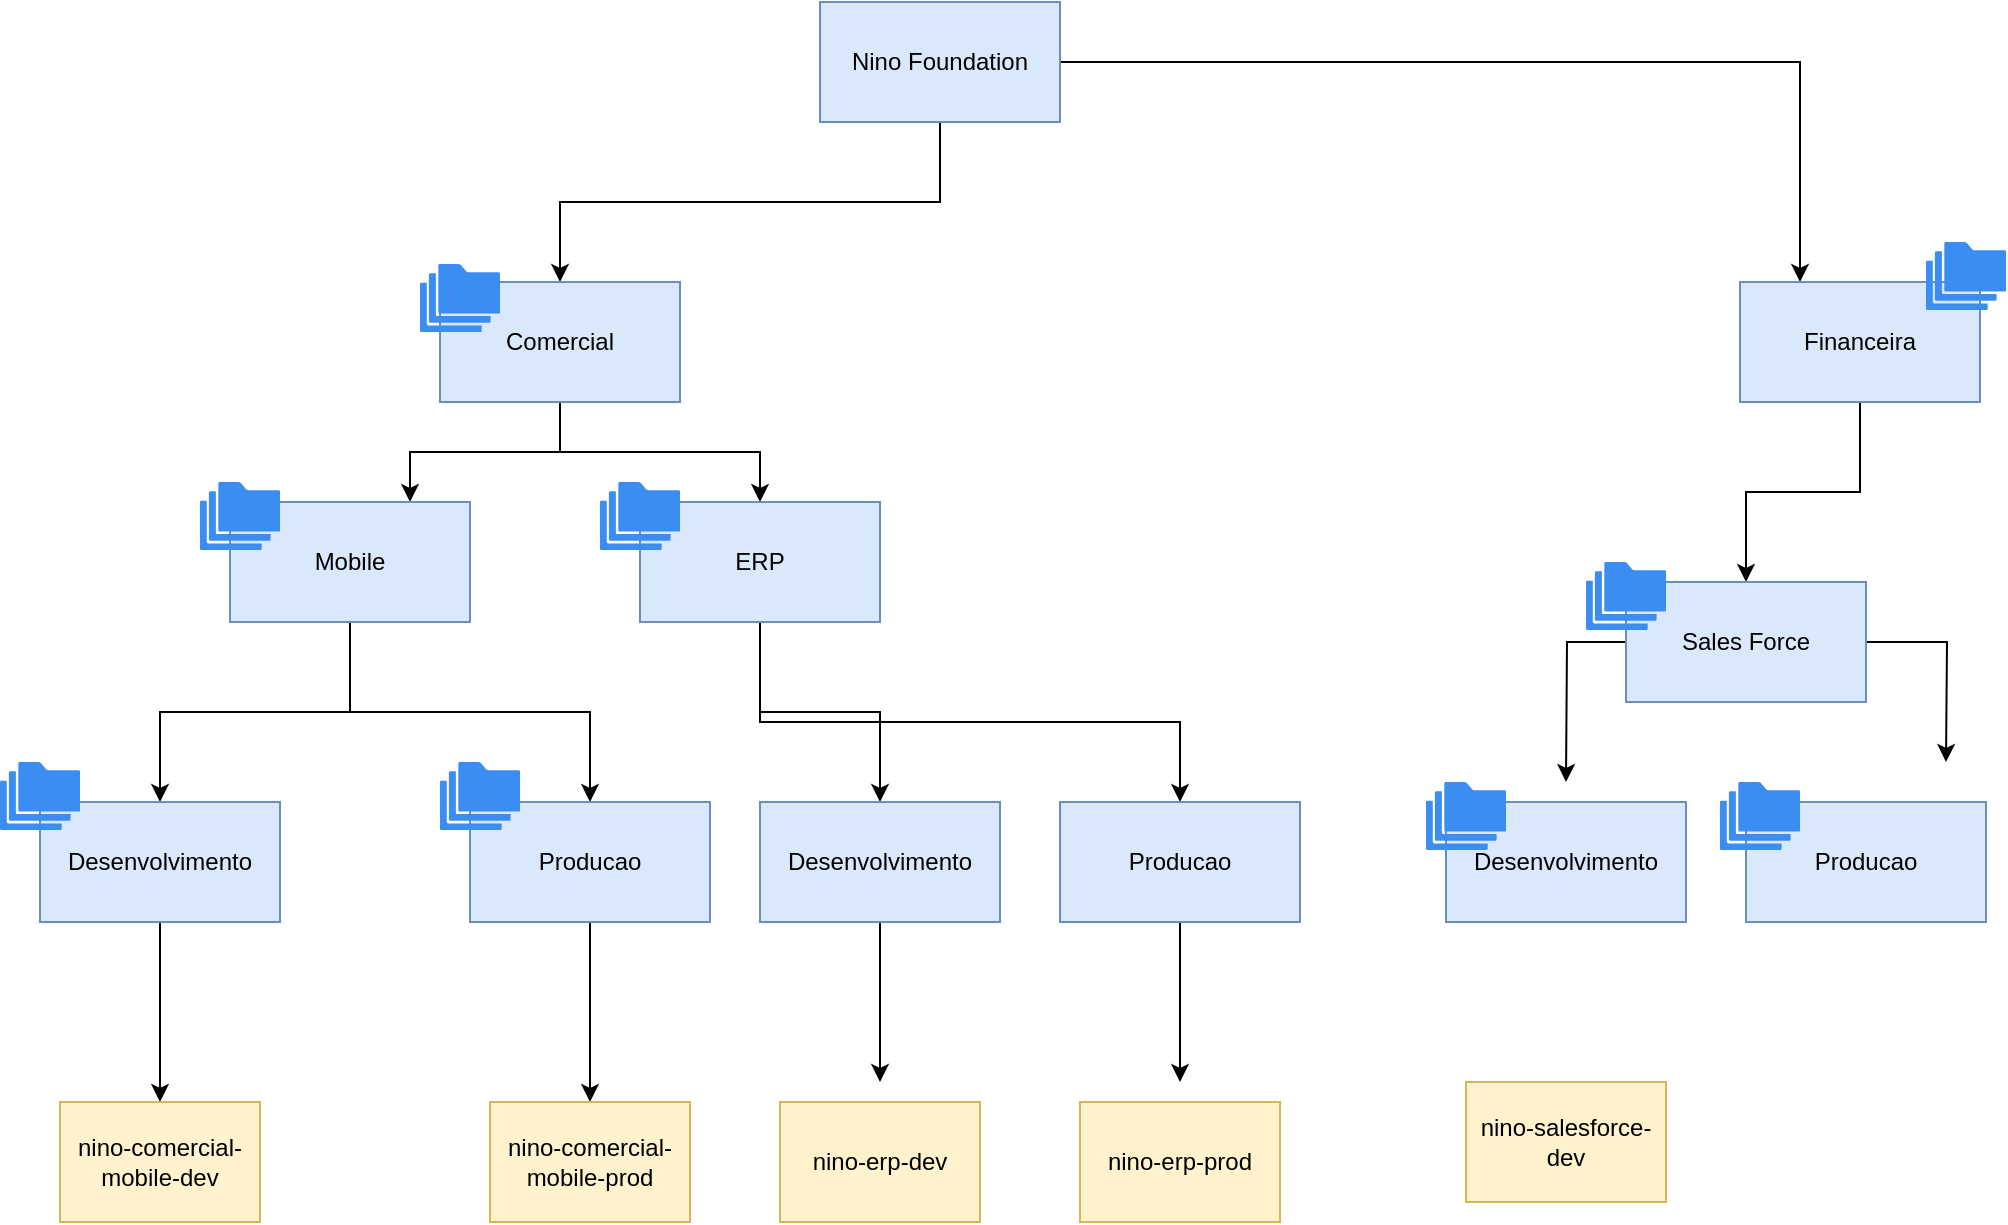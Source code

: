 <mxfile version="20.8.1" type="google" pages="2"><diagram id="OJ75zlZ3bGXf0F_jo_-T" name="organizacao_gcp"><mxGraphModel grid="1" page="1" gridSize="10" guides="1" tooltips="1" connect="1" arrows="1" fold="1" pageScale="1" pageWidth="827" pageHeight="1169" math="0" shadow="0"><root><mxCell id="0"/><mxCell id="1" parent="0"/><mxCell id="lwq8H0B81Pt8OWV8RZo5-4" value="" style="edgeStyle=orthogonalEdgeStyle;rounded=0;orthogonalLoop=1;jettySize=auto;html=1;" edge="1" parent="1" source="lwq8H0B81Pt8OWV8RZo5-1" target="lwq8H0B81Pt8OWV8RZo5-3"><mxGeometry relative="1" as="geometry"><Array as="points"><mxPoint x="507" y="160"/><mxPoint x="317" y="160"/></Array></mxGeometry></mxCell><mxCell id="4tagldR8a85V4j4vMIqo-3" style="edgeStyle=orthogonalEdgeStyle;rounded=0;orthogonalLoop=1;jettySize=auto;html=1;entryX=0.25;entryY=0;entryDx=0;entryDy=0;" edge="1" parent="1" source="lwq8H0B81Pt8OWV8RZo5-1" target="lwq8H0B81Pt8OWV8RZo5-6"><mxGeometry relative="1" as="geometry"/></mxCell><mxCell id="lwq8H0B81Pt8OWV8RZo5-1" value="Nino Foundation" style="rounded=0;whiteSpace=wrap;html=1;fillColor=#dae8fc;strokeColor=#6c8ebf;" vertex="1" parent="1"><mxGeometry x="447" y="60" width="120" height="60" as="geometry"/></mxCell><mxCell id="lwq8H0B81Pt8OWV8RZo5-16" style="edgeStyle=orthogonalEdgeStyle;rounded=0;orthogonalLoop=1;jettySize=auto;html=1;entryX=0.75;entryY=0;entryDx=0;entryDy=0;" edge="1" parent="1" source="lwq8H0B81Pt8OWV8RZo5-3" target="lwq8H0B81Pt8OWV8RZo5-10"><mxGeometry relative="1" as="geometry"/></mxCell><mxCell id="lwq8H0B81Pt8OWV8RZo5-17" style="edgeStyle=orthogonalEdgeStyle;rounded=0;orthogonalLoop=1;jettySize=auto;html=1;" edge="1" parent="1" source="lwq8H0B81Pt8OWV8RZo5-3" target="lwq8H0B81Pt8OWV8RZo5-11"><mxGeometry relative="1" as="geometry"/></mxCell><mxCell id="lwq8H0B81Pt8OWV8RZo5-3" value="Comercial" style="whiteSpace=wrap;html=1;fillColor=#dae8fc;strokeColor=#6c8ebf;rounded=0;" vertex="1" parent="1"><mxGeometry x="257" y="200" width="120" height="60" as="geometry"/></mxCell><mxCell id="4tagldR8a85V4j4vMIqo-4" style="edgeStyle=orthogonalEdgeStyle;rounded=0;orthogonalLoop=1;jettySize=auto;html=1;entryX=0.5;entryY=0;entryDx=0;entryDy=0;" edge="1" parent="1" source="lwq8H0B81Pt8OWV8RZo5-6" target="4tagldR8a85V4j4vMIqo-1"><mxGeometry relative="1" as="geometry"/></mxCell><mxCell id="lwq8H0B81Pt8OWV8RZo5-6" value="Financeira" style="whiteSpace=wrap;html=1;fillColor=#dae8fc;strokeColor=#6c8ebf;rounded=0;" vertex="1" parent="1"><mxGeometry x="907" y="200" width="120" height="60" as="geometry"/></mxCell><mxCell id="lwq8H0B81Pt8OWV8RZo5-8" value="" style="sketch=0;html=1;aspect=fixed;strokeColor=none;shadow=0;align=center;verticalAlign=top;fillColor=#3B8DF1;shape=mxgraph.gcp2.folders" vertex="1" parent="1"><mxGeometry x="247" y="191" width="40" height="34" as="geometry"/></mxCell><mxCell id="lwq8H0B81Pt8OWV8RZo5-9" value="" style="sketch=0;html=1;aspect=fixed;strokeColor=none;shadow=0;align=center;verticalAlign=top;fillColor=#3B8DF1;shape=mxgraph.gcp2.folders" vertex="1" parent="1"><mxGeometry x="1000" y="180" width="40" height="34" as="geometry"/></mxCell><mxCell id="lwq8H0B81Pt8OWV8RZo5-18" style="edgeStyle=orthogonalEdgeStyle;rounded=0;orthogonalLoop=1;jettySize=auto;html=1;entryX=0.5;entryY=0;entryDx=0;entryDy=0;" edge="1" parent="1" source="lwq8H0B81Pt8OWV8RZo5-10" target="lwq8H0B81Pt8OWV8RZo5-12"><mxGeometry relative="1" as="geometry"/></mxCell><mxCell id="lwq8H0B81Pt8OWV8RZo5-19" style="edgeStyle=orthogonalEdgeStyle;rounded=0;orthogonalLoop=1;jettySize=auto;html=1;entryX=0.5;entryY=0;entryDx=0;entryDy=0;" edge="1" parent="1" source="lwq8H0B81Pt8OWV8RZo5-10" target="lwq8H0B81Pt8OWV8RZo5-13"><mxGeometry relative="1" as="geometry"/></mxCell><mxCell id="lwq8H0B81Pt8OWV8RZo5-10" value="Mobile" style="whiteSpace=wrap;html=1;fillColor=#dae8fc;strokeColor=#6c8ebf;rounded=0;" vertex="1" parent="1"><mxGeometry x="152" y="310" width="120" height="60" as="geometry"/></mxCell><mxCell id="lwq8H0B81Pt8OWV8RZo5-20" style="edgeStyle=orthogonalEdgeStyle;rounded=0;orthogonalLoop=1;jettySize=auto;html=1;entryX=0.5;entryY=0;entryDx=0;entryDy=0;" edge="1" parent="1" source="lwq8H0B81Pt8OWV8RZo5-11" target="lwq8H0B81Pt8OWV8RZo5-14"><mxGeometry relative="1" as="geometry"/></mxCell><mxCell id="lwq8H0B81Pt8OWV8RZo5-21" style="edgeStyle=orthogonalEdgeStyle;rounded=0;orthogonalLoop=1;jettySize=auto;html=1;entryX=0.5;entryY=0;entryDx=0;entryDy=0;" edge="1" parent="1" source="lwq8H0B81Pt8OWV8RZo5-11" target="lwq8H0B81Pt8OWV8RZo5-15"><mxGeometry relative="1" as="geometry"><Array as="points"><mxPoint x="417" y="420"/><mxPoint x="627" y="420"/></Array></mxGeometry></mxCell><mxCell id="lwq8H0B81Pt8OWV8RZo5-11" value="ERP" style="whiteSpace=wrap;html=1;fillColor=#dae8fc;strokeColor=#6c8ebf;rounded=0;" vertex="1" parent="1"><mxGeometry x="357" y="310" width="120" height="60" as="geometry"/></mxCell><mxCell id="lwq8H0B81Pt8OWV8RZo5-23" value="" style="edgeStyle=orthogonalEdgeStyle;rounded=0;orthogonalLoop=1;jettySize=auto;html=1;" edge="1" parent="1" source="lwq8H0B81Pt8OWV8RZo5-12" target="lwq8H0B81Pt8OWV8RZo5-22"><mxGeometry relative="1" as="geometry"/></mxCell><mxCell id="lwq8H0B81Pt8OWV8RZo5-12" value="Desenvolvimento" style="whiteSpace=wrap;html=1;fillColor=#dae8fc;strokeColor=#6c8ebf;rounded=0;" vertex="1" parent="1"><mxGeometry x="57" y="460" width="120" height="60" as="geometry"/></mxCell><mxCell id="lwq8H0B81Pt8OWV8RZo5-25" style="edgeStyle=orthogonalEdgeStyle;rounded=0;orthogonalLoop=1;jettySize=auto;html=1;" edge="1" parent="1" source="lwq8H0B81Pt8OWV8RZo5-13" target="lwq8H0B81Pt8OWV8RZo5-24"><mxGeometry relative="1" as="geometry"/></mxCell><mxCell id="lwq8H0B81Pt8OWV8RZo5-13" value="Producao" style="whiteSpace=wrap;html=1;fillColor=#dae8fc;strokeColor=#6c8ebf;rounded=0;" vertex="1" parent="1"><mxGeometry x="272" y="460" width="120" height="60" as="geometry"/></mxCell><mxCell id="lwq8H0B81Pt8OWV8RZo5-29" style="edgeStyle=orthogonalEdgeStyle;rounded=0;orthogonalLoop=1;jettySize=auto;html=1;" edge="1" parent="1" source="lwq8H0B81Pt8OWV8RZo5-14"><mxGeometry relative="1" as="geometry"><mxPoint x="477" y="600" as="targetPoint"/></mxGeometry></mxCell><mxCell id="lwq8H0B81Pt8OWV8RZo5-14" value="Desenvolvimento" style="whiteSpace=wrap;html=1;fillColor=#dae8fc;strokeColor=#6c8ebf;rounded=0;" vertex="1" parent="1"><mxGeometry x="417" y="460" width="120" height="60" as="geometry"/></mxCell><mxCell id="lwq8H0B81Pt8OWV8RZo5-30" style="edgeStyle=orthogonalEdgeStyle;rounded=0;orthogonalLoop=1;jettySize=auto;html=1;" edge="1" parent="1" source="lwq8H0B81Pt8OWV8RZo5-15"><mxGeometry relative="1" as="geometry"><mxPoint x="627" y="600" as="targetPoint"/></mxGeometry></mxCell><mxCell id="lwq8H0B81Pt8OWV8RZo5-15" value="Producao" style="whiteSpace=wrap;html=1;fillColor=#dae8fc;strokeColor=#6c8ebf;rounded=0;" vertex="1" parent="1"><mxGeometry x="567" y="460" width="120" height="60" as="geometry"/></mxCell><mxCell id="lwq8H0B81Pt8OWV8RZo5-22" value="nino-comercial-mobile-dev" style="whiteSpace=wrap;html=1;fillColor=#fff2cc;strokeColor=#d6b656;rounded=0;" vertex="1" parent="1"><mxGeometry x="67" y="610" width="100" height="60" as="geometry"/></mxCell><mxCell id="lwq8H0B81Pt8OWV8RZo5-24" value="nino-comercial-mobile-prod" style="whiteSpace=wrap;html=1;fillColor=#fff2cc;strokeColor=#d6b656;rounded=0;" vertex="1" parent="1"><mxGeometry x="282" y="610" width="100" height="60" as="geometry"/></mxCell><mxCell id="lwq8H0B81Pt8OWV8RZo5-26" value="nino-erp-dev" style="whiteSpace=wrap;html=1;fillColor=#fff2cc;strokeColor=#d6b656;rounded=0;" vertex="1" parent="1"><mxGeometry x="427" y="610" width="100" height="60" as="geometry"/></mxCell><mxCell id="lwq8H0B81Pt8OWV8RZo5-27" value="nino-erp-prod" style="whiteSpace=wrap;html=1;fillColor=#fff2cc;strokeColor=#d6b656;rounded=0;" vertex="1" parent="1"><mxGeometry x="577" y="610" width="100" height="60" as="geometry"/></mxCell><mxCell id="lwq8H0B81Pt8OWV8RZo5-31" value="" style="sketch=0;html=1;aspect=fixed;strokeColor=none;shadow=0;align=center;verticalAlign=top;fillColor=#3B8DF1;shape=mxgraph.gcp2.folders" vertex="1" parent="1"><mxGeometry x="137" y="300" width="40" height="34" as="geometry"/></mxCell><mxCell id="lwq8H0B81Pt8OWV8RZo5-32" value="" style="sketch=0;html=1;aspect=fixed;strokeColor=none;shadow=0;align=center;verticalAlign=top;fillColor=#3B8DF1;shape=mxgraph.gcp2.folders" vertex="1" parent="1"><mxGeometry x="337" y="300" width="40" height="34" as="geometry"/></mxCell><mxCell id="lwq8H0B81Pt8OWV8RZo5-33" value="" style="sketch=0;html=1;aspect=fixed;strokeColor=none;shadow=0;align=center;verticalAlign=top;fillColor=#3B8DF1;shape=mxgraph.gcp2.folders" vertex="1" parent="1"><mxGeometry x="37" y="440" width="40" height="34" as="geometry"/></mxCell><mxCell id="lwq8H0B81Pt8OWV8RZo5-34" value="" style="sketch=0;html=1;aspect=fixed;strokeColor=none;shadow=0;align=center;verticalAlign=top;fillColor=#3B8DF1;shape=mxgraph.gcp2.folders" vertex="1" parent="1"><mxGeometry x="257" y="440" width="40" height="34" as="geometry"/></mxCell><mxCell id="4tagldR8a85V4j4vMIqo-9" style="edgeStyle=orthogonalEdgeStyle;rounded=0;orthogonalLoop=1;jettySize=auto;html=1;" edge="1" parent="1" source="4tagldR8a85V4j4vMIqo-1"><mxGeometry relative="1" as="geometry"><mxPoint x="820" y="450" as="targetPoint"/></mxGeometry></mxCell><mxCell id="4tagldR8a85V4j4vMIqo-10" style="edgeStyle=orthogonalEdgeStyle;rounded=0;orthogonalLoop=1;jettySize=auto;html=1;" edge="1" parent="1" source="4tagldR8a85V4j4vMIqo-1"><mxGeometry relative="1" as="geometry"><mxPoint x="1010" y="440" as="targetPoint"/></mxGeometry></mxCell><mxCell id="4tagldR8a85V4j4vMIqo-1" value="Sales Force" style="whiteSpace=wrap;html=1;fillColor=#dae8fc;strokeColor=#6c8ebf;rounded=0;" vertex="1" parent="1"><mxGeometry x="850" y="350" width="120" height="60" as="geometry"/></mxCell><mxCell id="4tagldR8a85V4j4vMIqo-2" value="" style="sketch=0;html=1;aspect=fixed;strokeColor=none;shadow=0;align=center;verticalAlign=top;fillColor=#3B8DF1;shape=mxgraph.gcp2.folders" vertex="1" parent="1"><mxGeometry x="830" y="340" width="40" height="34" as="geometry"/></mxCell><mxCell id="4tagldR8a85V4j4vMIqo-5" value="Desenvolvimento" style="whiteSpace=wrap;html=1;fillColor=#dae8fc;strokeColor=#6c8ebf;rounded=0;" vertex="1" parent="1"><mxGeometry x="760" y="460" width="120" height="60" as="geometry"/></mxCell><mxCell id="4tagldR8a85V4j4vMIqo-6" value="Producao" style="whiteSpace=wrap;html=1;fillColor=#dae8fc;strokeColor=#6c8ebf;rounded=0;" vertex="1" parent="1"><mxGeometry x="910" y="460" width="120" height="60" as="geometry"/></mxCell><mxCell id="4tagldR8a85V4j4vMIqo-7" value="" style="sketch=0;html=1;aspect=fixed;strokeColor=none;shadow=0;align=center;verticalAlign=top;fillColor=#3B8DF1;shape=mxgraph.gcp2.folders" vertex="1" parent="1"><mxGeometry x="897" y="450" width="40" height="34" as="geometry"/></mxCell><mxCell id="4tagldR8a85V4j4vMIqo-8" value="" style="sketch=0;html=1;aspect=fixed;strokeColor=none;shadow=0;align=center;verticalAlign=top;fillColor=#3B8DF1;shape=mxgraph.gcp2.folders" vertex="1" parent="1"><mxGeometry x="750" y="450" width="40" height="34" as="geometry"/></mxCell><mxCell id="4tagldR8a85V4j4vMIqo-11" value="nino-salesforce-dev" style="whiteSpace=wrap;html=1;fillColor=#fff2cc;strokeColor=#d6b656;rounded=0;" vertex="1" parent="1"><mxGeometry x="770" y="600" width="100" height="60" as="geometry"/></mxCell></root></mxGraphModel></diagram><diagram id="z-7XpXx9mp-PBBUGqZUO" name="organizacao_grupos"><mxGraphModel grid="1" page="1" gridSize="10" guides="1" tooltips="1" connect="1" arrows="1" fold="1" pageScale="1" pageWidth="827" pageHeight="1169" math="0" shadow="0"><root><mxCell id="0"/><mxCell id="1" parent="0"/><mxCell id="r2_SFlGKL5OcZtT6BBKR-3" value="" style="edgeStyle=orthogonalEdgeStyle;rounded=0;orthogonalLoop=1;jettySize=auto;html=1;" edge="1" parent="1" source="r2_SFlGKL5OcZtT6BBKR-1" target="r2_SFlGKL5OcZtT6BBKR-2"><mxGeometry relative="1" as="geometry"/></mxCell><mxCell id="r2_SFlGKL5OcZtT6BBKR-11" style="edgeStyle=orthogonalEdgeStyle;rounded=0;orthogonalLoop=1;jettySize=auto;html=1;" edge="1" parent="1" source="r2_SFlGKL5OcZtT6BBKR-1"><mxGeometry relative="1" as="geometry"><mxPoint x="410" y="220" as="targetPoint"/></mxGeometry></mxCell><mxCell id="r2_SFlGKL5OcZtT6BBKR-20" style="edgeStyle=orthogonalEdgeStyle;rounded=0;orthogonalLoop=1;jettySize=auto;html=1;" edge="1" parent="1" source="r2_SFlGKL5OcZtT6BBKR-1"><mxGeometry relative="1" as="geometry"><mxPoint x="90" y="220" as="targetPoint"/></mxGeometry></mxCell><mxCell id="r2_SFlGKL5OcZtT6BBKR-21" style="edgeStyle=orthogonalEdgeStyle;rounded=0;orthogonalLoop=1;jettySize=auto;html=1;" edge="1" parent="1" source="r2_SFlGKL5OcZtT6BBKR-1"><mxGeometry relative="1" as="geometry"><mxPoint x="580" y="220" as="targetPoint"/></mxGeometry></mxCell><mxCell id="r2_SFlGKL5OcZtT6BBKR-1" value="ninofound.com.br" style="rounded=0;whiteSpace=wrap;html=1;" vertex="1" parent="1"><mxGeometry x="210" y="90" width="120" height="60" as="geometry"/></mxCell><mxCell id="r2_SFlGKL5OcZtT6BBKR-5" style="edgeStyle=orthogonalEdgeStyle;rounded=0;orthogonalLoop=1;jettySize=auto;html=1;" edge="1" parent="1" source="r2_SFlGKL5OcZtT6BBKR-2"><mxGeometry relative="1" as="geometry"><mxPoint x="270" y="360" as="targetPoint"/></mxGeometry></mxCell><mxCell id="r2_SFlGKL5OcZtT6BBKR-2" value="devops" style="whiteSpace=wrap;html=1;rounded=0;" vertex="1" parent="1"><mxGeometry x="210" y="230" width="120" height="60" as="geometry"/></mxCell><mxCell id="r2_SFlGKL5OcZtT6BBKR-4" value="" style="shape=actor;whiteSpace=wrap;html=1;" vertex="1" parent="1"><mxGeometry x="250" y="370" width="40" height="60" as="geometry"/></mxCell><mxCell id="r2_SFlGKL5OcZtT6BBKR-6" value="" style="sketch=0;pointerEvents=1;shadow=0;dashed=0;html=1;strokeColor=none;labelPosition=center;verticalLabelPosition=bottom;verticalAlign=top;align=center;fillColor=#505050;shape=mxgraph.mscae.intune.user_group" vertex="1" parent="1"><mxGeometry x="180" y="210" width="50" height="37" as="geometry"/></mxCell><mxCell id="r2_SFlGKL5OcZtT6BBKR-10" style="edgeStyle=orthogonalEdgeStyle;rounded=0;orthogonalLoop=1;jettySize=auto;html=1;" edge="1" parent="1" source="r2_SFlGKL5OcZtT6BBKR-7"><mxGeometry relative="1" as="geometry"><mxPoint x="410" y="360" as="targetPoint"/></mxGeometry></mxCell><mxCell id="r2_SFlGKL5OcZtT6BBKR-7" value="sre" style="whiteSpace=wrap;html=1;rounded=0;" vertex="1" parent="1"><mxGeometry x="350" y="230" width="120" height="60" as="geometry"/></mxCell><mxCell id="r2_SFlGKL5OcZtT6BBKR-8" value="" style="sketch=0;pointerEvents=1;shadow=0;dashed=0;html=1;strokeColor=none;labelPosition=center;verticalLabelPosition=bottom;verticalAlign=top;align=center;fillColor=#505050;shape=mxgraph.mscae.intune.user_group" vertex="1" parent="1"><mxGeometry x="440" y="210" width="50" height="37" as="geometry"/></mxCell><mxCell id="r2_SFlGKL5OcZtT6BBKR-9" value="" style="shape=actor;whiteSpace=wrap;html=1;" vertex="1" parent="1"><mxGeometry x="390" y="370" width="40" height="60" as="geometry"/></mxCell><mxCell id="r2_SFlGKL5OcZtT6BBKR-17" style="edgeStyle=orthogonalEdgeStyle;rounded=0;orthogonalLoop=1;jettySize=auto;html=1;" edge="1" parent="1" source="r2_SFlGKL5OcZtT6BBKR-12"><mxGeometry relative="1" as="geometry"><mxPoint x="570" y="360" as="targetPoint"/></mxGeometry></mxCell><mxCell id="r2_SFlGKL5OcZtT6BBKR-12" value="financeiro" style="whiteSpace=wrap;html=1;rounded=0;" vertex="1" parent="1"><mxGeometry x="510" y="230" width="120" height="60" as="geometry"/></mxCell><mxCell id="r2_SFlGKL5OcZtT6BBKR-19" style="edgeStyle=orthogonalEdgeStyle;rounded=0;orthogonalLoop=1;jettySize=auto;html=1;entryX=0.5;entryY=0;entryDx=0;entryDy=0;" edge="1" parent="1" source="r2_SFlGKL5OcZtT6BBKR-13" target="r2_SFlGKL5OcZtT6BBKR-18"><mxGeometry relative="1" as="geometry"/></mxCell><mxCell id="r2_SFlGKL5OcZtT6BBKR-13" value="marketing" style="whiteSpace=wrap;html=1;rounded=0;" vertex="1" parent="1"><mxGeometry x="30" y="230" width="120" height="60" as="geometry"/></mxCell><mxCell id="r2_SFlGKL5OcZtT6BBKR-14" value="" style="sketch=0;pointerEvents=1;shadow=0;dashed=0;html=1;strokeColor=none;labelPosition=center;verticalLabelPosition=bottom;verticalAlign=top;align=center;fillColor=#505050;shape=mxgraph.mscae.intune.user_group" vertex="1" parent="1"><mxGeometry x="10" y="210" width="50" height="37" as="geometry"/></mxCell><mxCell id="r2_SFlGKL5OcZtT6BBKR-15" value="" style="sketch=0;pointerEvents=1;shadow=0;dashed=0;html=1;strokeColor=none;labelPosition=center;verticalLabelPosition=bottom;verticalAlign=top;align=center;fillColor=#505050;shape=mxgraph.mscae.intune.user_group" vertex="1" parent="1"><mxGeometry x="600" y="210" width="50" height="37" as="geometry"/></mxCell><mxCell id="r2_SFlGKL5OcZtT6BBKR-16" value="" style="shape=actor;whiteSpace=wrap;html=1;" vertex="1" parent="1"><mxGeometry x="550" y="370" width="40" height="60" as="geometry"/></mxCell><mxCell id="r2_SFlGKL5OcZtT6BBKR-18" value="" style="shape=actor;whiteSpace=wrap;html=1;" vertex="1" parent="1"><mxGeometry x="70" y="370" width="40" height="60" as="geometry"/></mxCell></root></mxGraphModel></diagram></mxfile>